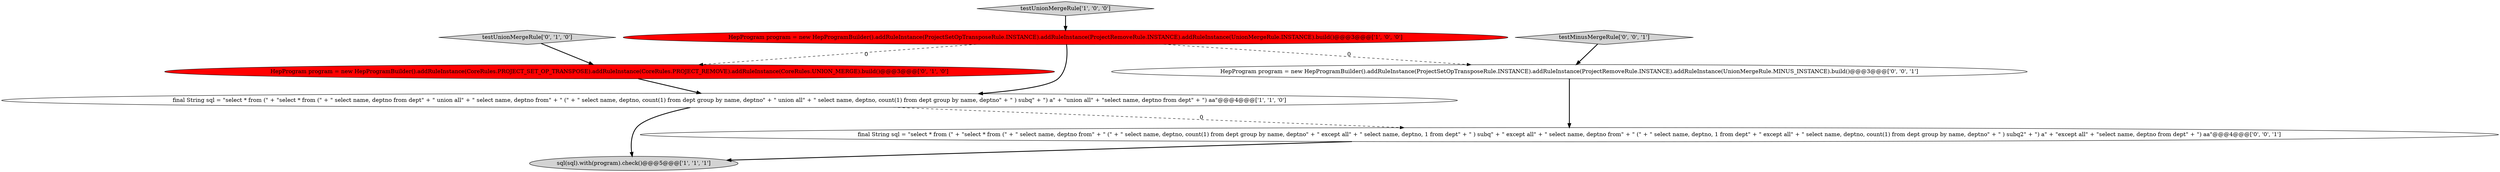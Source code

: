 digraph {
8 [style = filled, label = "testMinusMergeRule['0', '0', '1']", fillcolor = lightgray, shape = diamond image = "AAA0AAABBB3BBB"];
6 [style = filled, label = "final String sql = \"select * from (\" + \"select * from (\" + \" select name, deptno from\" + \" (\" + \" select name, deptno, count(1) from dept group by name, deptno\" + \" except all\" + \" select name, deptno, 1 from dept\" + \" ) subq\" + \" except all\" + \" select name, deptno from\" + \" (\" + \" select name, deptno, 1 from dept\" + \" except all\" + \" select name, deptno, count(1) from dept group by name, deptno\" + \" ) subq2\" + \") a\" + \"except all\" + \"select name, deptno from dept\" + \") aa\"@@@4@@@['0', '0', '1']", fillcolor = white, shape = ellipse image = "AAA0AAABBB3BBB"];
4 [style = filled, label = "HepProgram program = new HepProgramBuilder().addRuleInstance(CoreRules.PROJECT_SET_OP_TRANSPOSE).addRuleInstance(CoreRules.PROJECT_REMOVE).addRuleInstance(CoreRules.UNION_MERGE).build()@@@3@@@['0', '1', '0']", fillcolor = red, shape = ellipse image = "AAA1AAABBB2BBB"];
5 [style = filled, label = "testUnionMergeRule['0', '1', '0']", fillcolor = lightgray, shape = diamond image = "AAA0AAABBB2BBB"];
3 [style = filled, label = "final String sql = \"select * from (\" + \"select * from (\" + \" select name, deptno from dept\" + \" union all\" + \" select name, deptno from\" + \" (\" + \" select name, deptno, count(1) from dept group by name, deptno\" + \" union all\" + \" select name, deptno, count(1) from dept group by name, deptno\" + \" ) subq\" + \") a\" + \"union all\" + \"select name, deptno from dept\" + \") aa\"@@@4@@@['1', '1', '0']", fillcolor = white, shape = ellipse image = "AAA0AAABBB1BBB"];
0 [style = filled, label = "sql(sql).with(program).check()@@@5@@@['1', '1', '1']", fillcolor = lightgray, shape = ellipse image = "AAA0AAABBB1BBB"];
7 [style = filled, label = "HepProgram program = new HepProgramBuilder().addRuleInstance(ProjectSetOpTransposeRule.INSTANCE).addRuleInstance(ProjectRemoveRule.INSTANCE).addRuleInstance(UnionMergeRule.MINUS_INSTANCE).build()@@@3@@@['0', '0', '1']", fillcolor = white, shape = ellipse image = "AAA0AAABBB3BBB"];
2 [style = filled, label = "testUnionMergeRule['1', '0', '0']", fillcolor = lightgray, shape = diamond image = "AAA0AAABBB1BBB"];
1 [style = filled, label = "HepProgram program = new HepProgramBuilder().addRuleInstance(ProjectSetOpTransposeRule.INSTANCE).addRuleInstance(ProjectRemoveRule.INSTANCE).addRuleInstance(UnionMergeRule.INSTANCE).build()@@@3@@@['1', '0', '0']", fillcolor = red, shape = ellipse image = "AAA1AAABBB1BBB"];
1->3 [style = bold, label=""];
8->7 [style = bold, label=""];
1->4 [style = dashed, label="0"];
4->3 [style = bold, label=""];
5->4 [style = bold, label=""];
6->0 [style = bold, label=""];
3->6 [style = dashed, label="0"];
1->7 [style = dashed, label="0"];
2->1 [style = bold, label=""];
3->0 [style = bold, label=""];
7->6 [style = bold, label=""];
}
